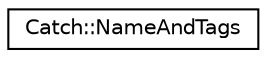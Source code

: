digraph "Graphical Class Hierarchy"
{
  edge [fontname="Helvetica",fontsize="10",labelfontname="Helvetica",labelfontsize="10"];
  node [fontname="Helvetica",fontsize="10",shape=record];
  rankdir="LR";
  Node0 [label="Catch::NameAndTags",height=0.2,width=0.4,color="black", fillcolor="white", style="filled",URL="$structCatch_1_1NameAndTags.html"];
}
